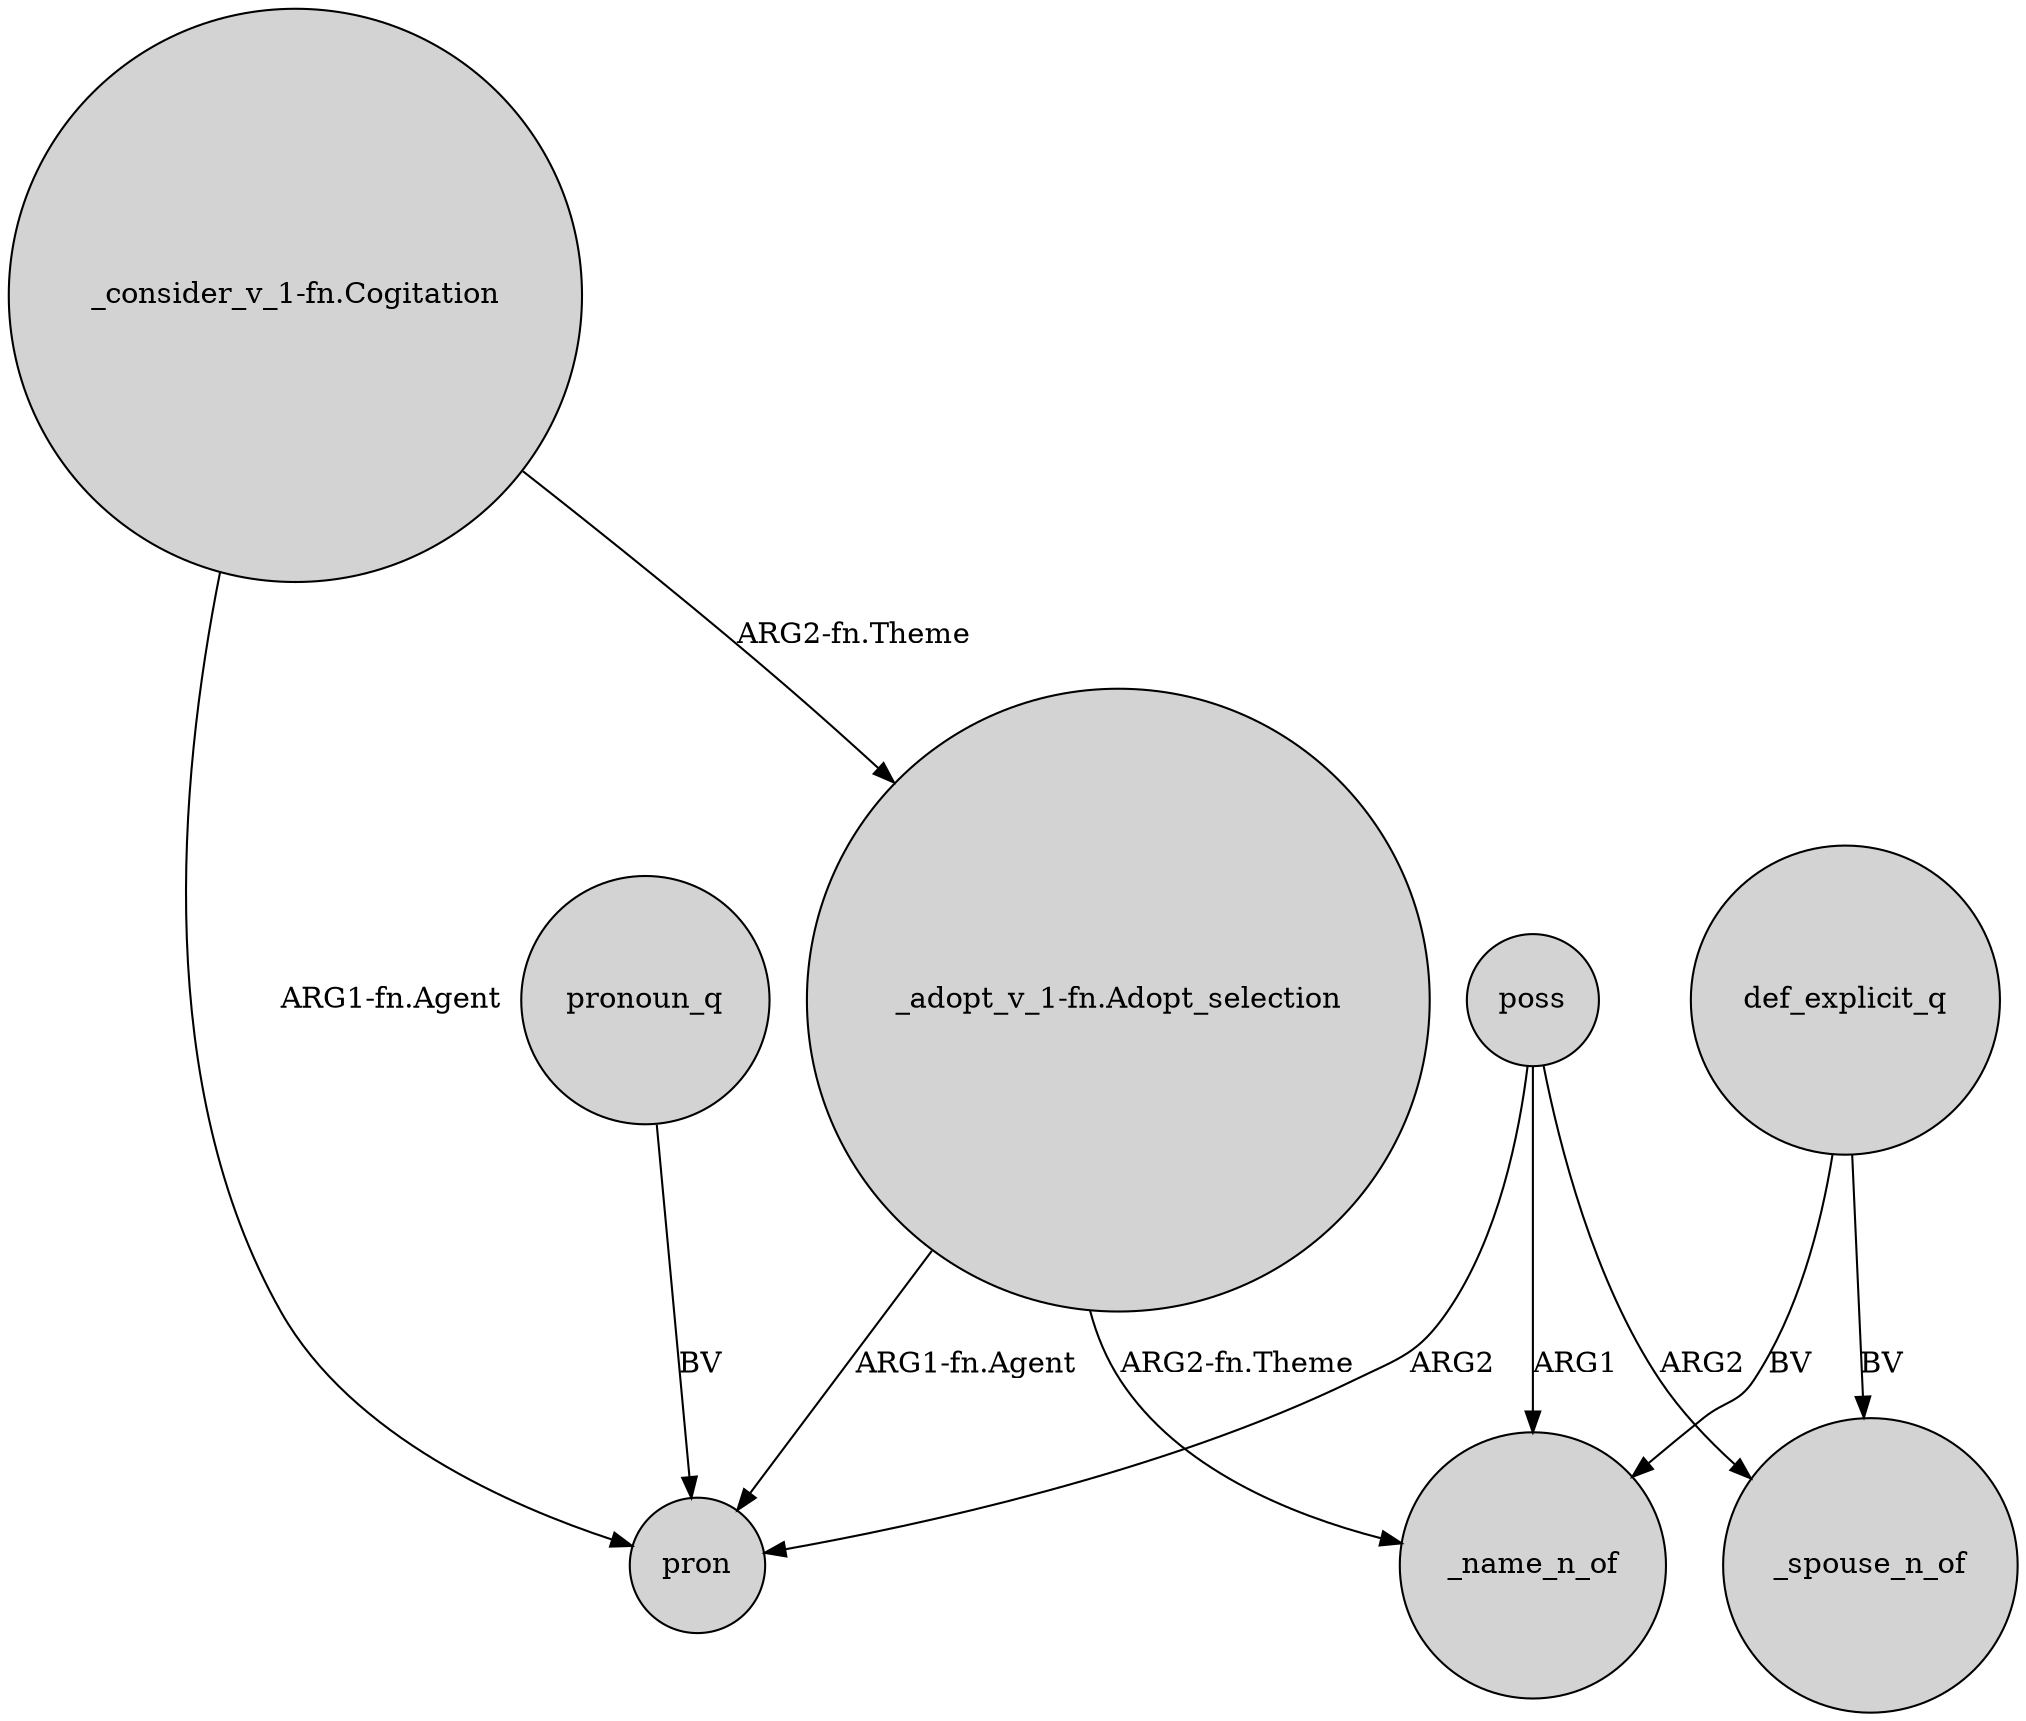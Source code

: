 digraph {
	node [shape=circle style=filled]
	"_consider_v_1-fn.Cogitation" -> pron [label="ARG1-fn.Agent"]
	"_consider_v_1-fn.Cogitation" -> "_adopt_v_1-fn.Adopt_selection" [label="ARG2-fn.Theme"]
	"_adopt_v_1-fn.Adopt_selection" -> pron [label="ARG1-fn.Agent"]
	poss -> _spouse_n_of [label=ARG2]
	poss -> pron [label=ARG2]
	"_adopt_v_1-fn.Adopt_selection" -> _name_n_of [label="ARG2-fn.Theme"]
	def_explicit_q -> _name_n_of [label=BV]
	def_explicit_q -> _spouse_n_of [label=BV]
	poss -> _name_n_of [label=ARG1]
	pronoun_q -> pron [label=BV]
}

